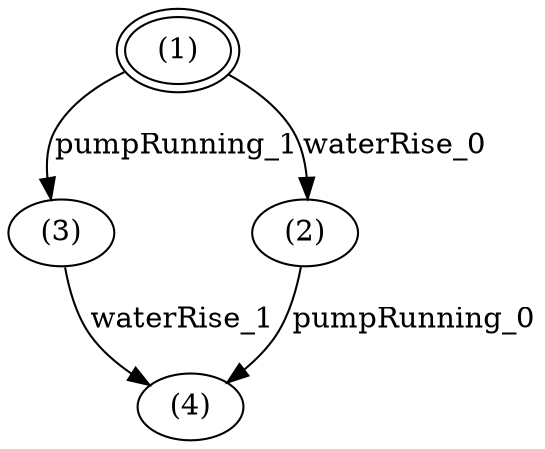 digraph G {
center = TRUE;
mclimit = 10.0;
nodesep = 0.05;
node [ width=0.25, height=0.25, label="" ];
s0 [ peripheries=2 ];
s0 [label="(1)"];
s1 [label="(3)"];
s2 [label="(2)"];
s3 [label="(4)"];
s0->s1[label="pumpRunning_1"];
s0->s2[label="waterRise_0"];
s1->s3[label="waterRise_1"];
s2->s3[label="pumpRunning_0"];
}

